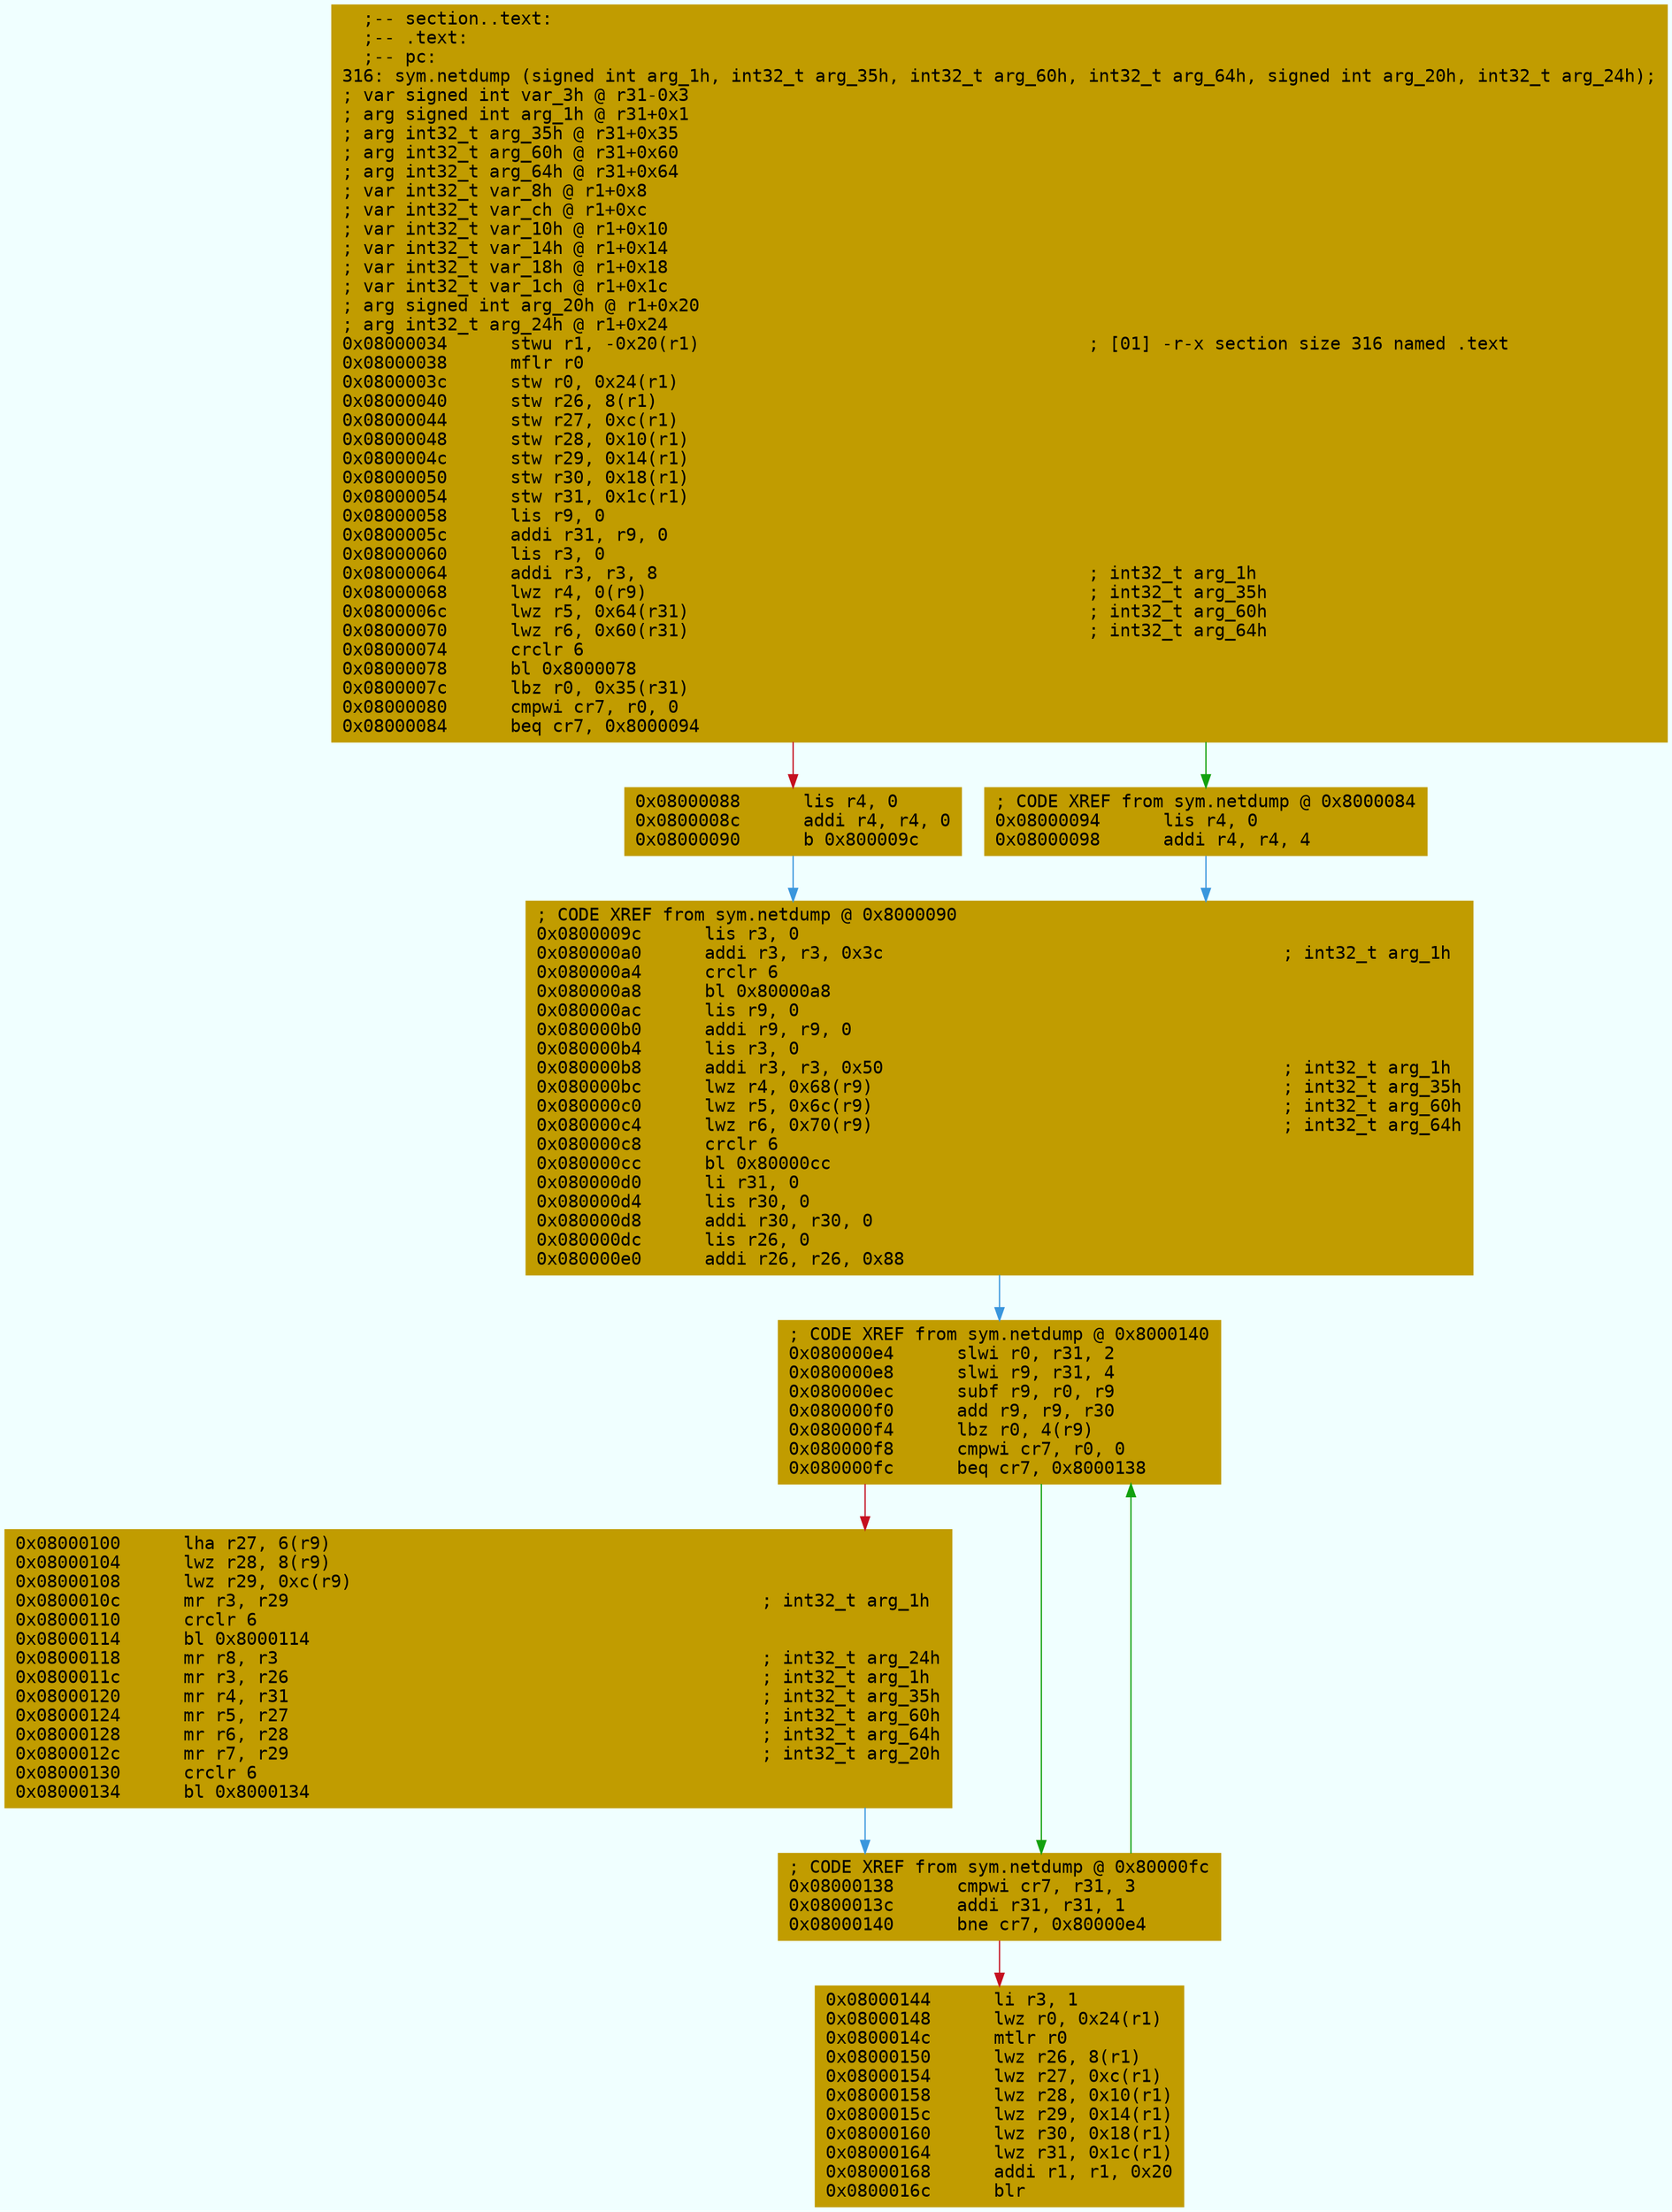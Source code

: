 digraph code {
	graph [bgcolor=azure fontsize=8 fontname="Courier" splines="ortho"];
	node [fillcolor=gray style=filled shape=box];
	edge [arrowhead="normal"];
	"0x08000034" [URL="sym.netdump/0x08000034", fillcolor="#c19c00",color="#c19c00", fontname="Courier",label="  ;-- section..text:\l  ;-- .text:\l  ;-- pc:\l316: sym.netdump (signed int arg_1h, int32_t arg_35h, int32_t arg_60h, int32_t arg_64h, signed int arg_20h, int32_t arg_24h);\l; var signed int var_3h @ r31-0x3\l; arg signed int arg_1h @ r31+0x1\l; arg int32_t arg_35h @ r31+0x35\l; arg int32_t arg_60h @ r31+0x60\l; arg int32_t arg_64h @ r31+0x64\l; var int32_t var_8h @ r1+0x8\l; var int32_t var_ch @ r1+0xc\l; var int32_t var_10h @ r1+0x10\l; var int32_t var_14h @ r1+0x14\l; var int32_t var_18h @ r1+0x18\l; var int32_t var_1ch @ r1+0x1c\l; arg signed int arg_20h @ r1+0x20\l; arg int32_t arg_24h @ r1+0x24\l0x08000034      stwu r1, -0x20(r1)                                     ; [01] -r-x section size 316 named .text\l0x08000038      mflr r0\l0x0800003c      stw r0, 0x24(r1)\l0x08000040      stw r26, 8(r1)\l0x08000044      stw r27, 0xc(r1)\l0x08000048      stw r28, 0x10(r1)\l0x0800004c      stw r29, 0x14(r1)\l0x08000050      stw r30, 0x18(r1)\l0x08000054      stw r31, 0x1c(r1)\l0x08000058      lis r9, 0\l0x0800005c      addi r31, r9, 0\l0x08000060      lis r3, 0\l0x08000064      addi r3, r3, 8                                         ; int32_t arg_1h\l0x08000068      lwz r4, 0(r9)                                          ; int32_t arg_35h\l0x0800006c      lwz r5, 0x64(r31)                                      ; int32_t arg_60h\l0x08000070      lwz r6, 0x60(r31)                                      ; int32_t arg_64h\l0x08000074      crclr 6\l0x08000078      bl 0x8000078\l0x0800007c      lbz r0, 0x35(r31)\l0x08000080      cmpwi cr7, r0, 0\l0x08000084      beq cr7, 0x8000094\l"]
	"0x08000088" [URL="sym.netdump/0x08000088", fillcolor="#c19c00",color="#c19c00", fontname="Courier",label="0x08000088      lis r4, 0\l0x0800008c      addi r4, r4, 0\l0x08000090      b 0x800009c\l"]
	"0x08000094" [URL="sym.netdump/0x08000094", fillcolor="#c19c00",color="#c19c00", fontname="Courier",label="; CODE XREF from sym.netdump @ 0x8000084\l0x08000094      lis r4, 0\l0x08000098      addi r4, r4, 4\l"]
	"0x0800009c" [URL="sym.netdump/0x0800009c", fillcolor="#c19c00",color="#c19c00", fontname="Courier",label="; CODE XREF from sym.netdump @ 0x8000090\l0x0800009c      lis r3, 0\l0x080000a0      addi r3, r3, 0x3c                                      ; int32_t arg_1h\l0x080000a4      crclr 6\l0x080000a8      bl 0x80000a8\l0x080000ac      lis r9, 0\l0x080000b0      addi r9, r9, 0\l0x080000b4      lis r3, 0\l0x080000b8      addi r3, r3, 0x50                                      ; int32_t arg_1h\l0x080000bc      lwz r4, 0x68(r9)                                       ; int32_t arg_35h\l0x080000c0      lwz r5, 0x6c(r9)                                       ; int32_t arg_60h\l0x080000c4      lwz r6, 0x70(r9)                                       ; int32_t arg_64h\l0x080000c8      crclr 6\l0x080000cc      bl 0x80000cc\l0x080000d0      li r31, 0\l0x080000d4      lis r30, 0\l0x080000d8      addi r30, r30, 0\l0x080000dc      lis r26, 0\l0x080000e0      addi r26, r26, 0x88\l"]
	"0x080000e4" [URL="sym.netdump/0x080000e4", fillcolor="#c19c00",color="#c19c00", fontname="Courier",label="; CODE XREF from sym.netdump @ 0x8000140\l0x080000e4      slwi r0, r31, 2\l0x080000e8      slwi r9, r31, 4\l0x080000ec      subf r9, r0, r9\l0x080000f0      add r9, r9, r30\l0x080000f4      lbz r0, 4(r9)\l0x080000f8      cmpwi cr7, r0, 0\l0x080000fc      beq cr7, 0x8000138\l"]
	"0x08000100" [URL="sym.netdump/0x08000100", fillcolor="#c19c00",color="#c19c00", fontname="Courier",label="0x08000100      lha r27, 6(r9)\l0x08000104      lwz r28, 8(r9)\l0x08000108      lwz r29, 0xc(r9)\l0x0800010c      mr r3, r29                                             ; int32_t arg_1h\l0x08000110      crclr 6\l0x08000114      bl 0x8000114\l0x08000118      mr r8, r3                                              ; int32_t arg_24h\l0x0800011c      mr r3, r26                                             ; int32_t arg_1h\l0x08000120      mr r4, r31                                             ; int32_t arg_35h\l0x08000124      mr r5, r27                                             ; int32_t arg_60h\l0x08000128      mr r6, r28                                             ; int32_t arg_64h\l0x0800012c      mr r7, r29                                             ; int32_t arg_20h\l0x08000130      crclr 6\l0x08000134      bl 0x8000134\l"]
	"0x08000138" [URL="sym.netdump/0x08000138", fillcolor="#c19c00",color="#c19c00", fontname="Courier",label="; CODE XREF from sym.netdump @ 0x80000fc\l0x08000138      cmpwi cr7, r31, 3\l0x0800013c      addi r31, r31, 1\l0x08000140      bne cr7, 0x80000e4\l"]
	"0x08000144" [URL="sym.netdump/0x08000144", fillcolor="#c19c00",color="#c19c00", fontname="Courier",label="0x08000144      li r3, 1\l0x08000148      lwz r0, 0x24(r1)\l0x0800014c      mtlr r0\l0x08000150      lwz r26, 8(r1)\l0x08000154      lwz r27, 0xc(r1)\l0x08000158      lwz r28, 0x10(r1)\l0x0800015c      lwz r29, 0x14(r1)\l0x08000160      lwz r30, 0x18(r1)\l0x08000164      lwz r31, 0x1c(r1)\l0x08000168      addi r1, r1, 0x20\l0x0800016c      blr\l"]
        "0x08000034" -> "0x08000094" [color="#13a10e"];
        "0x08000034" -> "0x08000088" [color="#c50f1f"];
        "0x08000088" -> "0x0800009c" [color="#3a96dd"];
        "0x08000094" -> "0x0800009c" [color="#3a96dd"];
        "0x0800009c" -> "0x080000e4" [color="#3a96dd"];
        "0x080000e4" -> "0x08000138" [color="#13a10e"];
        "0x080000e4" -> "0x08000100" [color="#c50f1f"];
        "0x08000100" -> "0x08000138" [color="#3a96dd"];
        "0x08000138" -> "0x080000e4" [color="#13a10e"];
        "0x08000138" -> "0x08000144" [color="#c50f1f"];
}
